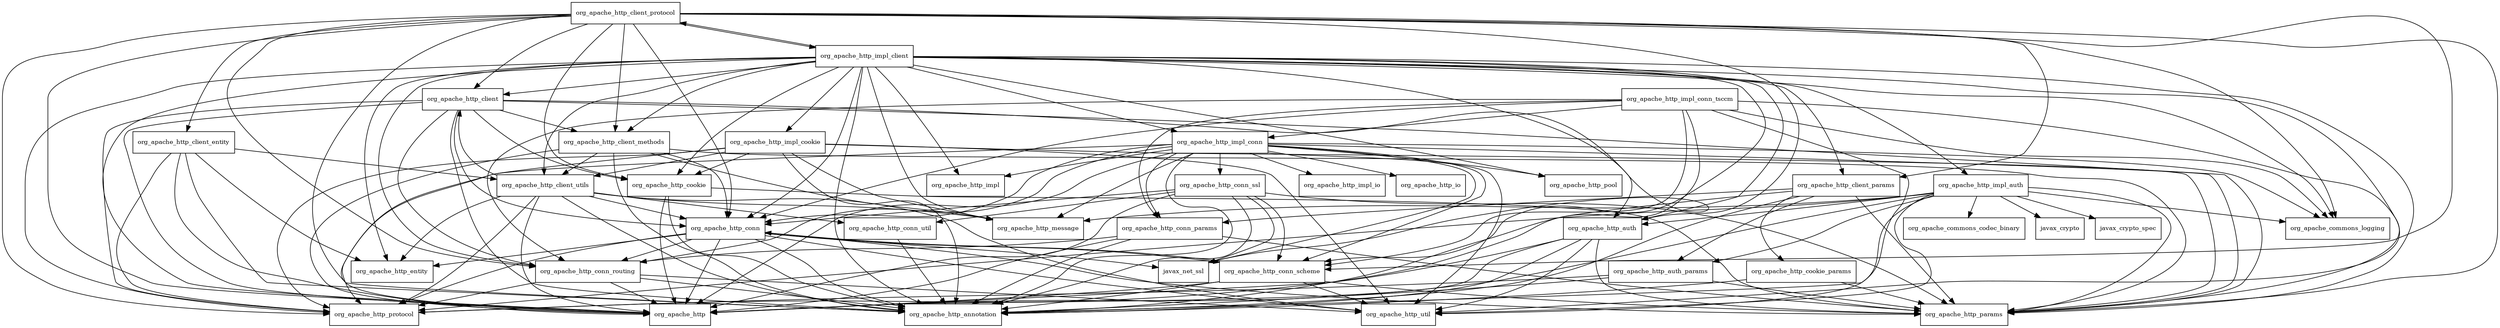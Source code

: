 digraph httpclient_4_2_1_redhat_1_package_dependencies {
  node [shape = box, fontsize=10.0];
  org_apache_http_auth -> org_apache_http;
  org_apache_http_auth -> org_apache_http_annotation;
  org_apache_http_auth -> org_apache_http_params;
  org_apache_http_auth -> org_apache_http_protocol;
  org_apache_http_auth -> org_apache_http_util;
  org_apache_http_auth_params -> org_apache_http_annotation;
  org_apache_http_auth_params -> org_apache_http_params;
  org_apache_http_auth_params -> org_apache_http_protocol;
  org_apache_http_client -> org_apache_http;
  org_apache_http_client -> org_apache_http_annotation;
  org_apache_http_client -> org_apache_http_auth;
  org_apache_http_client -> org_apache_http_client_methods;
  org_apache_http_client -> org_apache_http_conn;
  org_apache_http_client -> org_apache_http_conn_routing;
  org_apache_http_client -> org_apache_http_cookie;
  org_apache_http_client -> org_apache_http_params;
  org_apache_http_client -> org_apache_http_protocol;
  org_apache_http_client_entity -> org_apache_http;
  org_apache_http_client_entity -> org_apache_http_annotation;
  org_apache_http_client_entity -> org_apache_http_client_utils;
  org_apache_http_client_entity -> org_apache_http_entity;
  org_apache_http_client_entity -> org_apache_http_protocol;
  org_apache_http_client_methods -> org_apache_http;
  org_apache_http_client_methods -> org_apache_http_annotation;
  org_apache_http_client_methods -> org_apache_http_client_utils;
  org_apache_http_client_methods -> org_apache_http_conn;
  org_apache_http_client_methods -> org_apache_http_message;
  org_apache_http_client_methods -> org_apache_http_params;
  org_apache_http_client_params -> org_apache_http;
  org_apache_http_client_params -> org_apache_http_annotation;
  org_apache_http_client_params -> org_apache_http_auth_params;
  org_apache_http_client_params -> org_apache_http_conn_params;
  org_apache_http_client_params -> org_apache_http_cookie_params;
  org_apache_http_client_params -> org_apache_http_params;
  org_apache_http_client_protocol -> org_apache_commons_logging;
  org_apache_http_client_protocol -> org_apache_http;
  org_apache_http_client_protocol -> org_apache_http_annotation;
  org_apache_http_client_protocol -> org_apache_http_auth;
  org_apache_http_client_protocol -> org_apache_http_client;
  org_apache_http_client_protocol -> org_apache_http_client_entity;
  org_apache_http_client_protocol -> org_apache_http_client_methods;
  org_apache_http_client_protocol -> org_apache_http_client_params;
  org_apache_http_client_protocol -> org_apache_http_conn;
  org_apache_http_client_protocol -> org_apache_http_conn_routing;
  org_apache_http_client_protocol -> org_apache_http_conn_scheme;
  org_apache_http_client_protocol -> org_apache_http_cookie;
  org_apache_http_client_protocol -> org_apache_http_impl_client;
  org_apache_http_client_protocol -> org_apache_http_params;
  org_apache_http_client_protocol -> org_apache_http_protocol;
  org_apache_http_client_utils -> org_apache_http;
  org_apache_http_client_utils -> org_apache_http_annotation;
  org_apache_http_client_utils -> org_apache_http_client;
  org_apache_http_client_utils -> org_apache_http_conn;
  org_apache_http_client_utils -> org_apache_http_conn_util;
  org_apache_http_client_utils -> org_apache_http_entity;
  org_apache_http_client_utils -> org_apache_http_message;
  org_apache_http_client_utils -> org_apache_http_protocol;
  org_apache_http_client_utils -> org_apache_http_util;
  org_apache_http_conn -> javax_net_ssl;
  org_apache_http_conn -> org_apache_http;
  org_apache_http_conn -> org_apache_http_annotation;
  org_apache_http_conn -> org_apache_http_conn_routing;
  org_apache_http_conn -> org_apache_http_conn_scheme;
  org_apache_http_conn -> org_apache_http_entity;
  org_apache_http_conn -> org_apache_http_params;
  org_apache_http_conn -> org_apache_http_protocol;
  org_apache_http_conn -> org_apache_http_util;
  org_apache_http_conn_params -> org_apache_http;
  org_apache_http_conn_params -> org_apache_http_annotation;
  org_apache_http_conn_params -> org_apache_http_conn_routing;
  org_apache_http_conn_params -> org_apache_http_params;
  org_apache_http_conn_routing -> org_apache_http;
  org_apache_http_conn_routing -> org_apache_http_annotation;
  org_apache_http_conn_routing -> org_apache_http_protocol;
  org_apache_http_conn_routing -> org_apache_http_util;
  org_apache_http_conn_scheme -> org_apache_http;
  org_apache_http_conn_scheme -> org_apache_http_annotation;
  org_apache_http_conn_scheme -> org_apache_http_conn;
  org_apache_http_conn_scheme -> org_apache_http_params;
  org_apache_http_conn_scheme -> org_apache_http_util;
  org_apache_http_conn_ssl -> javax_net_ssl;
  org_apache_http_conn_ssl -> org_apache_http;
  org_apache_http_conn_ssl -> org_apache_http_annotation;
  org_apache_http_conn_ssl -> org_apache_http_conn;
  org_apache_http_conn_ssl -> org_apache_http_conn_scheme;
  org_apache_http_conn_ssl -> org_apache_http_conn_util;
  org_apache_http_conn_ssl -> org_apache_http_params;
  org_apache_http_conn_util -> org_apache_http_annotation;
  org_apache_http_cookie -> org_apache_http;
  org_apache_http_cookie -> org_apache_http_annotation;
  org_apache_http_cookie -> org_apache_http_params;
  org_apache_http_cookie_params -> org_apache_http_annotation;
  org_apache_http_cookie_params -> org_apache_http_params;
  org_apache_http_impl_auth -> javax_crypto;
  org_apache_http_impl_auth -> javax_crypto_spec;
  org_apache_http_impl_auth -> org_apache_commons_codec_binary;
  org_apache_http_impl_auth -> org_apache_commons_logging;
  org_apache_http_impl_auth -> org_apache_http;
  org_apache_http_impl_auth -> org_apache_http_annotation;
  org_apache_http_impl_auth -> org_apache_http_auth;
  org_apache_http_impl_auth -> org_apache_http_auth_params;
  org_apache_http_impl_auth -> org_apache_http_message;
  org_apache_http_impl_auth -> org_apache_http_params;
  org_apache_http_impl_auth -> org_apache_http_protocol;
  org_apache_http_impl_auth -> org_apache_http_util;
  org_apache_http_impl_client -> javax_net_ssl;
  org_apache_http_impl_client -> org_apache_commons_logging;
  org_apache_http_impl_client -> org_apache_http;
  org_apache_http_impl_client -> org_apache_http_annotation;
  org_apache_http_impl_client -> org_apache_http_auth;
  org_apache_http_impl_client -> org_apache_http_client;
  org_apache_http_impl_client -> org_apache_http_client_methods;
  org_apache_http_impl_client -> org_apache_http_client_params;
  org_apache_http_impl_client -> org_apache_http_client_protocol;
  org_apache_http_impl_client -> org_apache_http_client_utils;
  org_apache_http_impl_client -> org_apache_http_conn;
  org_apache_http_impl_client -> org_apache_http_conn_routing;
  org_apache_http_impl_client -> org_apache_http_conn_scheme;
  org_apache_http_impl_client -> org_apache_http_cookie;
  org_apache_http_impl_client -> org_apache_http_entity;
  org_apache_http_impl_client -> org_apache_http_impl;
  org_apache_http_impl_client -> org_apache_http_impl_auth;
  org_apache_http_impl_client -> org_apache_http_impl_conn;
  org_apache_http_impl_client -> org_apache_http_impl_cookie;
  org_apache_http_impl_client -> org_apache_http_message;
  org_apache_http_impl_client -> org_apache_http_params;
  org_apache_http_impl_client -> org_apache_http_pool;
  org_apache_http_impl_client -> org_apache_http_protocol;
  org_apache_http_impl_client -> org_apache_http_util;
  org_apache_http_impl_conn -> javax_net_ssl;
  org_apache_http_impl_conn -> org_apache_commons_logging;
  org_apache_http_impl_conn -> org_apache_http;
  org_apache_http_impl_conn -> org_apache_http_annotation;
  org_apache_http_impl_conn -> org_apache_http_conn;
  org_apache_http_impl_conn -> org_apache_http_conn_params;
  org_apache_http_impl_conn -> org_apache_http_conn_routing;
  org_apache_http_impl_conn -> org_apache_http_conn_scheme;
  org_apache_http_impl_conn -> org_apache_http_conn_ssl;
  org_apache_http_impl_conn -> org_apache_http_impl;
  org_apache_http_impl_conn -> org_apache_http_impl_io;
  org_apache_http_impl_conn -> org_apache_http_io;
  org_apache_http_impl_conn -> org_apache_http_message;
  org_apache_http_impl_conn -> org_apache_http_params;
  org_apache_http_impl_conn -> org_apache_http_pool;
  org_apache_http_impl_conn -> org_apache_http_protocol;
  org_apache_http_impl_conn -> org_apache_http_util;
  org_apache_http_impl_conn_tsccm -> org_apache_commons_logging;
  org_apache_http_impl_conn_tsccm -> org_apache_http_annotation;
  org_apache_http_impl_conn_tsccm -> org_apache_http_conn;
  org_apache_http_impl_conn_tsccm -> org_apache_http_conn_params;
  org_apache_http_impl_conn_tsccm -> org_apache_http_conn_routing;
  org_apache_http_impl_conn_tsccm -> org_apache_http_conn_scheme;
  org_apache_http_impl_conn_tsccm -> org_apache_http_impl_conn;
  org_apache_http_impl_conn_tsccm -> org_apache_http_params;
  org_apache_http_impl_conn_tsccm -> org_apache_http_util;
  org_apache_http_impl_cookie -> org_apache_http;
  org_apache_http_impl_cookie -> org_apache_http_annotation;
  org_apache_http_impl_cookie -> org_apache_http_client_utils;
  org_apache_http_impl_cookie -> org_apache_http_cookie;
  org_apache_http_impl_cookie -> org_apache_http_message;
  org_apache_http_impl_cookie -> org_apache_http_params;
  org_apache_http_impl_cookie -> org_apache_http_protocol;
  org_apache_http_impl_cookie -> org_apache_http_util;
}

